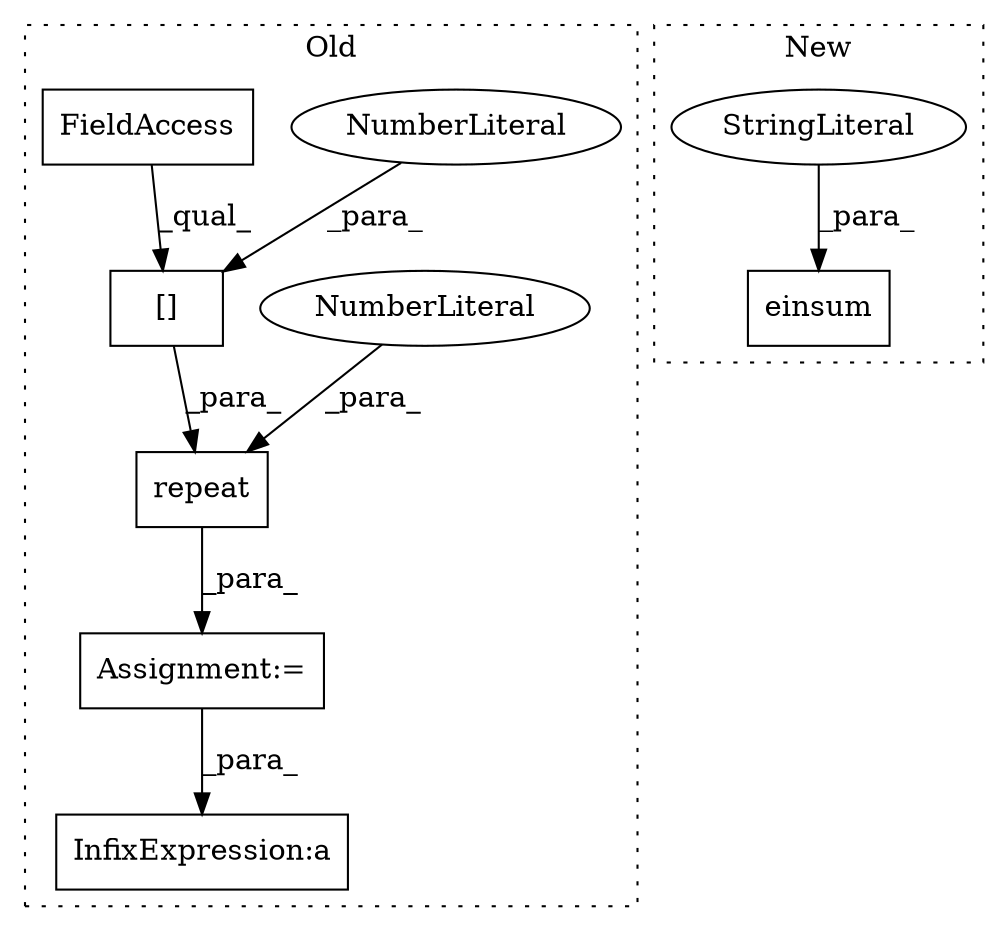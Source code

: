 digraph G {
subgraph cluster0 {
1 [label="repeat" a="32" s="3282,3316" l="7,1" shape="box"];
3 [label="InfixExpression:a" a="27" s="3919" l="3" shape="box"];
4 [label="NumberLiteral" a="34" s="3315" l="1" shape="ellipse"];
6 [label="Assignment:=" a="7" s="3775" l="1" shape="box"];
7 [label="[]" a="2" s="3300,3313" l="12,1" shape="box"];
8 [label="NumberLiteral" a="34" s="3312" l="1" shape="ellipse"];
9 [label="FieldAccess" a="22" s="3300" l="11" shape="box"];
label = "Old";
style="dotted";
}
subgraph cluster1 {
2 [label="einsum" a="32" s="3263,3317" l="7,1" shape="box"];
5 [label="StringLiteral" a="45" s="3270" l="17" shape="ellipse"];
label = "New";
style="dotted";
}
1 -> 6 [label="_para_"];
4 -> 1 [label="_para_"];
5 -> 2 [label="_para_"];
6 -> 3 [label="_para_"];
7 -> 1 [label="_para_"];
8 -> 7 [label="_para_"];
9 -> 7 [label="_qual_"];
}